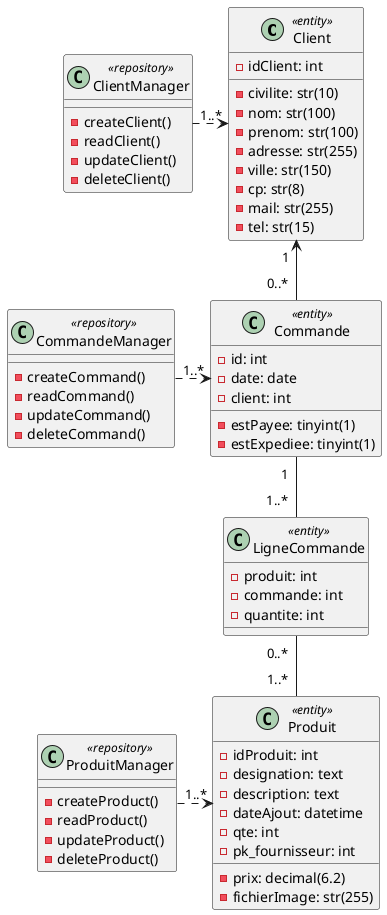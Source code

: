 @startuml
class Client <<entity>> {
    - idClient: int
    - civilite: str(10)
    - nom: str(100)
    - prenom: str(100)
    - adresse: str(255)
    - ville: str(150)
    - cp: str(8)
    - mail: str(255)
    - tel: str(15)
}

class ClientManager <<repository>> {
    - createClient()
    - readClient()
    - updateClient()
    - deleteClient()
}

class Commande <<entity>> {
    - id: int
    - date: date
    - estPayee: tinyint(1)
    - estExpediee: tinyint(1)
    - client: int
}

class CommandeManager <<repository>> {
    - createCommand()
    - readCommand()
    - updateCommand()
    - deleteCommand()
}

class LigneCommande <<entity>> {
    - produit: int
    - commande: int
    - quantite: int
}

class Produit <<entity>> {
    - idProduit: int
    - designation: text
    - description: text
    - dateAjout: datetime
    - qte: int
    - prix: decimal(6.2)
    - fichierImage: str(255)
    - pk_fournisseur: int
}

class ProduitManager <<repository>> {
    - createProduct()
    - readProduct()
    - updateProduct()
    - deleteProduct()
}

Client "1  " <-- "0..*  " Commande
Commande "1  " -- "1..*  " LigneCommande
LigneCommande "0..*  " -- "1..*  " Produit

ClientManager "1..*" .> Client
CommandeManager "1..*" .> Commande
ProduitManager "1..*" .> Produit

@enduml